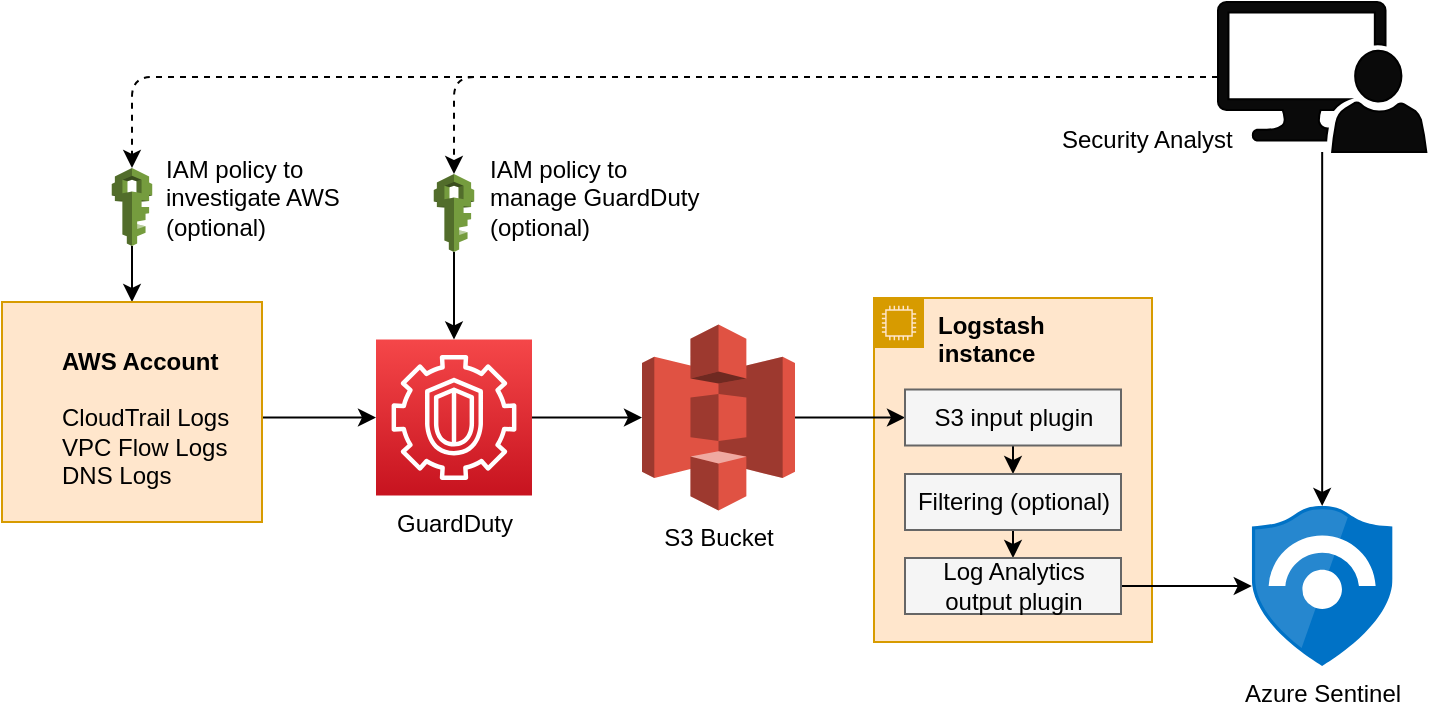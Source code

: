 <mxfile version="13.6.5" type="device"><diagram id="uuFfMnnTb-F8X-APwNVV" name="Page-1"><mxGraphModel dx="1023" dy="929" grid="0" gridSize="10" guides="1" tooltips="1" connect="1" arrows="1" fold="1" page="1" pageScale="1" pageWidth="827" pageHeight="1169" math="0" shadow="0"><root><mxCell id="0"/><mxCell id="1" parent="0"/><mxCell id="ZKFr84Drmg-JLxj4UdhO-5" value="&lt;b style=&quot;font-size: 12px&quot;&gt;Logstash&lt;br&gt;instance&lt;br style=&quot;font-size: 12px&quot;&gt;&lt;/b&gt;" style="points=[[0,0],[0.25,0],[0.5,0],[0.75,0],[1,0],[1,0.25],[1,0.5],[1,0.75],[1,1],[0.75,1],[0.5,1],[0.25,1],[0,1],[0,0.75],[0,0.5],[0,0.25]];outlineConnect=0;html=1;whiteSpace=wrap;fontSize=12;fontStyle=0;shape=mxgraph.aws4.group;grIcon=mxgraph.aws4.group_ec2_instance_contents;verticalAlign=top;align=left;spacingLeft=30;dashed=0;fillColor=#ffe6cc;strokeColor=#d79b00;fontFamily=Helvetica;" vertex="1" parent="1"><mxGeometry x="458" y="203" width="139" height="172" as="geometry"/></mxCell><mxCell id="ZKFr84Drmg-JLxj4UdhO-10" value="" style="edgeStyle=orthogonalEdgeStyle;rounded=0;orthogonalLoop=1;jettySize=auto;html=1;fontFamily=Helvetica;fontSize=12;" edge="1" parent="1" source="ZKFr84Drmg-JLxj4UdhO-1" target="ZKFr84Drmg-JLxj4UdhO-3"><mxGeometry relative="1" as="geometry"/></mxCell><mxCell id="ZKFr84Drmg-JLxj4UdhO-1" value="GuardDuty" style="outlineConnect=0;gradientColor=#F54749;gradientDirection=north;fillColor=#C7131F;strokeColor=#ffffff;dashed=0;verticalLabelPosition=bottom;verticalAlign=top;align=center;html=1;fontSize=12;fontStyle=0;aspect=fixed;shape=mxgraph.aws4.resourceIcon;resIcon=mxgraph.aws4.guardduty;fontFamily=Helvetica;" vertex="1" parent="1"><mxGeometry x="209" y="223.75" width="78" height="78" as="geometry"/></mxCell><mxCell id="ZKFr84Drmg-JLxj4UdhO-9" style="edgeStyle=orthogonalEdgeStyle;rounded=0;orthogonalLoop=1;jettySize=auto;html=1;entryX=0;entryY=0.5;entryDx=0;entryDy=0;fontFamily=Helvetica;fontSize=12;" edge="1" parent="1" source="ZKFr84Drmg-JLxj4UdhO-3" target="ZKFr84Drmg-JLxj4UdhO-34"><mxGeometry relative="1" as="geometry"><mxPoint x="423" y="263.25" as="sourcePoint"/></mxGeometry></mxCell><mxCell id="ZKFr84Drmg-JLxj4UdhO-3" value="S3 Bucket" style="outlineConnect=0;dashed=0;verticalLabelPosition=bottom;verticalAlign=top;align=center;html=1;shape=mxgraph.aws3.s3;fillColor=#E05243;gradientColor=none;fontFamily=Helvetica;fontSize=12;" vertex="1" parent="1"><mxGeometry x="342" y="216.25" width="76.5" height="93" as="geometry"/></mxCell><mxCell id="ZKFr84Drmg-JLxj4UdhO-7" style="edgeStyle=orthogonalEdgeStyle;rounded=0;orthogonalLoop=1;jettySize=auto;html=1;exitX=1;exitY=0.5;exitDx=0;exitDy=0;fontFamily=Helvetica;fontSize=12;" edge="1" parent="1" source="ZKFr84Drmg-JLxj4UdhO-37" target="ZKFr84Drmg-JLxj4UdhO-6"><mxGeometry relative="1" as="geometry"><mxPoint x="621.5" y="335" as="targetPoint"/></mxGeometry></mxCell><mxCell id="ZKFr84Drmg-JLxj4UdhO-6" value="Azure Sentinel" style="aspect=fixed;html=1;points=[];align=center;image;fontSize=12;image=img/lib/mscae/Azure_Sentinel.svg;fontFamily=Helvetica;" vertex="1" parent="1"><mxGeometry x="646.885" y="307" width="70.4" height="80" as="geometry"/></mxCell><mxCell id="ZKFr84Drmg-JLxj4UdhO-24" value="" style="edgeStyle=orthogonalEdgeStyle;rounded=0;orthogonalLoop=1;jettySize=auto;html=1;fontFamily=Helvetica;fontSize=12;" edge="1" parent="1" source="ZKFr84Drmg-JLxj4UdhO-19" target="ZKFr84Drmg-JLxj4UdhO-1"><mxGeometry relative="1" as="geometry"><mxPoint x="185" y="179.8" as="sourcePoint"/></mxGeometry></mxCell><mxCell id="ZKFr84Drmg-JLxj4UdhO-31" style="edgeStyle=orthogonalEdgeStyle;rounded=0;orthogonalLoop=1;jettySize=auto;html=1;exitX=0.5;exitY=1;exitDx=0;exitDy=0;fontFamily=Helvetica;fontSize=12;" edge="1" parent="1"><mxGeometry relative="1" as="geometry"><mxPoint x="527.5" y="363" as="sourcePoint"/><mxPoint x="527.5" y="363" as="targetPoint"/></mxGeometry></mxCell><mxCell id="ZKFr84Drmg-JLxj4UdhO-41" style="edgeStyle=orthogonalEdgeStyle;rounded=0;orthogonalLoop=1;jettySize=auto;html=1;exitX=0.5;exitY=1;exitDx=0;exitDy=0;entryX=0.5;entryY=0;entryDx=0;entryDy=0;fontFamily=Helvetica;fontSize=12;" edge="1" parent="1" source="ZKFr84Drmg-JLxj4UdhO-34" target="ZKFr84Drmg-JLxj4UdhO-35"><mxGeometry relative="1" as="geometry"/></mxCell><mxCell id="ZKFr84Drmg-JLxj4UdhO-34" value="S3 input plugin" style="rounded=0;whiteSpace=wrap;html=1;labelBackgroundColor=none;fillColor=#f5f5f5;strokeColor=#666666;fontFamily=Helvetica;fontSize=12;" vertex="1" parent="1"><mxGeometry x="473.5" y="248.75" width="108" height="28" as="geometry"/></mxCell><mxCell id="ZKFr84Drmg-JLxj4UdhO-43" style="edgeStyle=orthogonalEdgeStyle;rounded=0;orthogonalLoop=1;jettySize=auto;html=1;exitX=0.5;exitY=1;exitDx=0;exitDy=0;entryX=0.5;entryY=0;entryDx=0;entryDy=0;fontFamily=Helvetica;fontSize=12;" edge="1" parent="1" source="ZKFr84Drmg-JLxj4UdhO-35" target="ZKFr84Drmg-JLxj4UdhO-37"><mxGeometry relative="1" as="geometry"/></mxCell><mxCell id="ZKFr84Drmg-JLxj4UdhO-35" value="Filtering (optional)" style="rounded=0;whiteSpace=wrap;html=1;labelBackgroundColor=none;fillColor=#f5f5f5;strokeColor=#666666;fontFamily=Helvetica;fontSize=12;" vertex="1" parent="1"><mxGeometry x="473.5" y="291" width="108" height="28" as="geometry"/></mxCell><mxCell id="ZKFr84Drmg-JLxj4UdhO-37" value="Log Analytics output plugin" style="rounded=0;whiteSpace=wrap;html=1;labelBackgroundColor=none;fillColor=#f5f5f5;strokeColor=#666666;fontFamily=Helvetica;fontSize=12;" vertex="1" parent="1"><mxGeometry x="473.5" y="333" width="108" height="28" as="geometry"/></mxCell><mxCell id="ZKFr84Drmg-JLxj4UdhO-64" style="edgeStyle=orthogonalEdgeStyle;rounded=0;orthogonalLoop=1;jettySize=auto;html=1;fontFamily=Helvetica;fontSize=12;fontColor=#000000;" edge="1" parent="1" source="ZKFr84Drmg-JLxj4UdhO-45" target="ZKFr84Drmg-JLxj4UdhO-1"><mxGeometry relative="1" as="geometry"/></mxCell><mxCell id="ZKFr84Drmg-JLxj4UdhO-45" value="" style="outlineConnect=0;dashed=0;verticalLabelPosition=bottom;verticalAlign=top;align=center;html=1;shape=mxgraph.aws3.iam;fillColor=#759C3E;gradientColor=none;labelBackgroundColor=none;fontFamily=Helvetica;fontSize=12;fontColor=#000000;" vertex="1" parent="1"><mxGeometry x="237.89" y="141" width="20.22" height="39" as="geometry"/></mxCell><mxCell id="ZKFr84Drmg-JLxj4UdhO-56" style="edgeStyle=orthogonalEdgeStyle;rounded=1;orthogonalLoop=1;jettySize=auto;html=1;exitX=0;exitY=0.5;exitDx=0;exitDy=0;exitPerimeter=0;entryX=0.5;entryY=0;entryDx=0;entryDy=0;entryPerimeter=0;fontFamily=Helvetica;fontSize=12;fontColor=#000000;dashed=1;" edge="1" parent="1" source="ZKFr84Drmg-JLxj4UdhO-51" target="ZKFr84Drmg-JLxj4UdhO-53"><mxGeometry relative="1" as="geometry"/></mxCell><mxCell id="ZKFr84Drmg-JLxj4UdhO-57" style="edgeStyle=orthogonalEdgeStyle;rounded=1;orthogonalLoop=1;jettySize=auto;html=1;exitX=0;exitY=0.5;exitDx=0;exitDy=0;exitPerimeter=0;entryX=0.5;entryY=0;entryDx=0;entryDy=0;entryPerimeter=0;fontFamily=Helvetica;fontSize=12;fontColor=#000000;dashed=1;" edge="1" parent="1" source="ZKFr84Drmg-JLxj4UdhO-51" target="ZKFr84Drmg-JLxj4UdhO-45"><mxGeometry relative="1" as="geometry"/></mxCell><mxCell id="ZKFr84Drmg-JLxj4UdhO-62" style="edgeStyle=orthogonalEdgeStyle;rounded=0;orthogonalLoop=1;jettySize=auto;html=1;fontFamily=Helvetica;fontSize=12;fontColor=#000000;" edge="1" parent="1" source="ZKFr84Drmg-JLxj4UdhO-51" target="ZKFr84Drmg-JLxj4UdhO-6"><mxGeometry relative="1" as="geometry"/></mxCell><mxCell id="ZKFr84Drmg-JLxj4UdhO-51" value="" style="pointerEvents=1;shadow=0;dashed=0;html=1;labelPosition=center;verticalLabelPosition=bottom;verticalAlign=top;align=center;shape=mxgraph.mscae.system_center.admin_console;labelBackgroundColor=none;fontFamily=Helvetica;fontSize=12;fillColor=#0A0A0A;" vertex="1" parent="1"><mxGeometry x="630" y="55" width="104.17" height="75" as="geometry"/></mxCell><mxCell id="ZKFr84Drmg-JLxj4UdhO-63" style="edgeStyle=orthogonalEdgeStyle;rounded=0;orthogonalLoop=1;jettySize=auto;html=1;fontFamily=Helvetica;fontSize=12;fontColor=#000000;" edge="1" parent="1" source="ZKFr84Drmg-JLxj4UdhO-53" target="ZKFr84Drmg-JLxj4UdhO-17"><mxGeometry relative="1" as="geometry"/></mxCell><mxCell id="ZKFr84Drmg-JLxj4UdhO-53" value="" style="outlineConnect=0;dashed=0;verticalLabelPosition=bottom;verticalAlign=top;align=center;html=1;shape=mxgraph.aws3.iam;fillColor=#759C3E;gradientColor=none;labelBackgroundColor=none;fontFamily=Helvetica;fontSize=12;fontColor=#000000;" vertex="1" parent="1"><mxGeometry x="76.89" y="138" width="20.22" height="39" as="geometry"/></mxCell><mxCell id="ZKFr84Drmg-JLxj4UdhO-58" value="&lt;span style=&quot;color: rgb(0 , 0 , 0) ; font-family: &amp;#34;helvetica&amp;#34; ; font-size: 12px ; font-style: normal ; font-weight: 400 ; letter-spacing: normal ; text-align: center ; text-indent: 0px ; text-transform: none ; word-spacing: 0px ; display: inline ; float: none&quot;&gt;IAM policy to&lt;/span&gt;&lt;br style=&quot;color: rgb(0 , 0 , 0) ; font-family: &amp;#34;helvetica&amp;#34; ; font-size: 12px ; font-style: normal ; font-weight: 400 ; letter-spacing: normal ; text-align: center ; text-indent: 0px ; text-transform: none ; word-spacing: 0px&quot;&gt;&lt;span style=&quot;color: rgb(0 , 0 , 0) ; font-family: &amp;#34;helvetica&amp;#34; ; font-size: 12px ; font-style: normal ; font-weight: 400 ; letter-spacing: normal ; text-align: center ; text-indent: 0px ; text-transform: none ; word-spacing: 0px ; display: inline ; float: none&quot;&gt;investigate AWS&lt;br&gt;(optional)&lt;br&gt;&lt;/span&gt;" style="text;whiteSpace=wrap;html=1;fontSize=12;fontFamily=Helvetica;fontColor=#000000;" vertex="1" parent="1"><mxGeometry x="102" y="125.003" width="107" height="42" as="geometry"/></mxCell><mxCell id="ZKFr84Drmg-JLxj4UdhO-59" value="&lt;span style=&quot;color: rgb(0 , 0 , 0) ; font-family: &amp;#34;helvetica&amp;#34; ; font-size: 12px ; font-style: normal ; font-weight: 400 ; letter-spacing: normal ; text-align: center ; text-indent: 0px ; text-transform: none ; word-spacing: 0px ; display: inline ; float: none&quot;&gt;IAM policy to&lt;/span&gt;&lt;br style=&quot;color: rgb(0 , 0 , 0) ; font-family: &amp;#34;helvetica&amp;#34; ; font-size: 12px ; font-style: normal ; font-weight: 400 ; letter-spacing: normal ; text-align: center ; text-indent: 0px ; text-transform: none ; word-spacing: 0px&quot;&gt;&lt;span style=&quot;color: rgb(0 , 0 , 0) ; font-family: &amp;#34;helvetica&amp;#34; ; font-size: 12px ; font-style: normal ; font-weight: 400 ; letter-spacing: normal ; text-align: center ; text-indent: 0px ; text-transform: none ; word-spacing: 0px ; display: inline ; float: none&quot;&gt;manage GuardDuty&lt;br&gt;(optional)&lt;br&gt;&lt;/span&gt;" style="text;whiteSpace=wrap;html=1;fontSize=12;fontFamily=Helvetica;fontColor=#000000;" vertex="1" parent="1"><mxGeometry x="263.997" y="125.003" width="125" height="42" as="geometry"/></mxCell><mxCell id="ZKFr84Drmg-JLxj4UdhO-60" value="&lt;span style=&quot;color: rgb(0 , 0 , 0) ; font-family: &amp;#34;helvetica&amp;#34; ; font-size: 12px ; font-style: normal ; font-weight: 400 ; letter-spacing: normal ; text-align: center ; text-indent: 0px ; text-transform: none ; word-spacing: 0px ; display: inline ; float: none&quot;&gt;Security Analyst&lt;/span&gt;" style="text;whiteSpace=wrap;html=1;fontSize=12;fontFamily=Helvetica;fontColor=#000000;" vertex="1" parent="1"><mxGeometry x="549.997" y="110.003" width="105" height="28" as="geometry"/></mxCell><mxCell id="ZKFr84Drmg-JLxj4UdhO-65" value="" style="group" vertex="1" connectable="0" parent="1"><mxGeometry x="22" y="205" width="130" height="110" as="geometry"/></mxCell><mxCell id="ZKFr84Drmg-JLxj4UdhO-20" value="" style="group;strokeColor=#d79b00;fillColor=#FFE6CC;container=0;fontFamily=Helvetica;fontSize=12;" vertex="1" connectable="0" parent="ZKFr84Drmg-JLxj4UdhO-65"><mxGeometry width="130" height="110" as="geometry"/></mxCell><mxCell id="ZKFr84Drmg-JLxj4UdhO-17" value="" style="rounded=0;whiteSpace=wrap;html=1;labelBackgroundColor=none;fillColor=#ffe6cc;strokeColor=#d79b00;fontFamily=Helvetica;fontSize=12;" vertex="1" parent="ZKFr84Drmg-JLxj4UdhO-65"><mxGeometry width="130" height="110" as="geometry"/></mxCell><mxCell id="ZKFr84Drmg-JLxj4UdhO-18" value="" style="shape=image;html=1;verticalAlign=top;verticalLabelPosition=bottom;labelBackgroundColor=#ffffff;imageAspect=0;aspect=fixed;image=https://cdn4.iconfinder.com/data/icons/vector-brand-logos/40/AWS-128.png;fillColor=none;fontFamily=Helvetica;fontSize=12;" vertex="1" parent="ZKFr84Drmg-JLxj4UdhO-65"><mxGeometry width="30" height="30" as="geometry"/></mxCell><mxCell id="ZKFr84Drmg-JLxj4UdhO-19" value="&lt;b style=&quot;font-size: 12px;&quot;&gt;AWS Account&lt;/b&gt;&lt;br style=&quot;font-size: 12px;&quot;&gt;&lt;br style=&quot;font-size: 12px;&quot;&gt;CloudTrail Logs&lt;br style=&quot;font-size: 12px;&quot;&gt;VPC Flow Logs&lt;br style=&quot;font-size: 12px;&quot;&gt;DNS Logs" style="text;html=1;resizable=0;autosize=1;align=left;verticalAlign=middle;points=[];fillColor=none;strokeColor=none;rounded=0;labelBackgroundColor=none;fontFamily=Helvetica;fontSize=12;" vertex="1" parent="ZKFr84Drmg-JLxj4UdhO-65"><mxGeometry x="28" y="20.75" width="94" height="74" as="geometry"/></mxCell></root></mxGraphModel></diagram></mxfile>